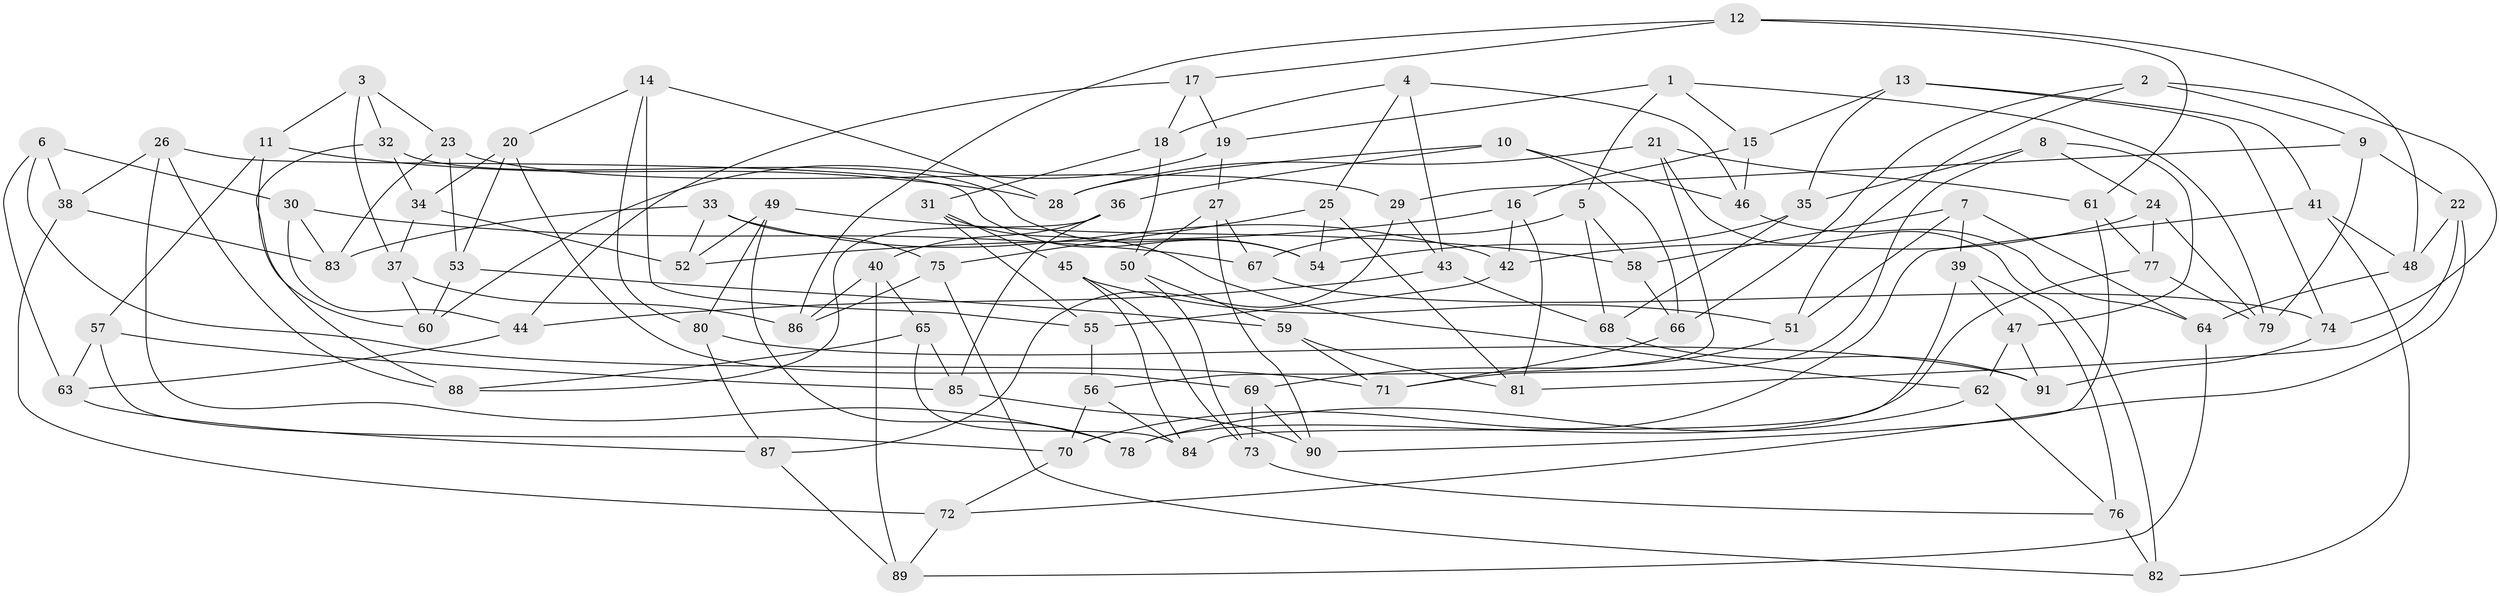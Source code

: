 // Generated by graph-tools (version 1.1) at 2025/27/03/09/25 03:27:02]
// undirected, 91 vertices, 182 edges
graph export_dot {
graph [start="1"]
  node [color=gray90,style=filled];
  1;
  2;
  3;
  4;
  5;
  6;
  7;
  8;
  9;
  10;
  11;
  12;
  13;
  14;
  15;
  16;
  17;
  18;
  19;
  20;
  21;
  22;
  23;
  24;
  25;
  26;
  27;
  28;
  29;
  30;
  31;
  32;
  33;
  34;
  35;
  36;
  37;
  38;
  39;
  40;
  41;
  42;
  43;
  44;
  45;
  46;
  47;
  48;
  49;
  50;
  51;
  52;
  53;
  54;
  55;
  56;
  57;
  58;
  59;
  60;
  61;
  62;
  63;
  64;
  65;
  66;
  67;
  68;
  69;
  70;
  71;
  72;
  73;
  74;
  75;
  76;
  77;
  78;
  79;
  80;
  81;
  82;
  83;
  84;
  85;
  86;
  87;
  88;
  89;
  90;
  91;
  1 -- 5;
  1 -- 19;
  1 -- 15;
  1 -- 79;
  2 -- 66;
  2 -- 9;
  2 -- 74;
  2 -- 51;
  3 -- 32;
  3 -- 37;
  3 -- 23;
  3 -- 11;
  4 -- 46;
  4 -- 25;
  4 -- 43;
  4 -- 18;
  5 -- 68;
  5 -- 58;
  5 -- 67;
  6 -- 30;
  6 -- 63;
  6 -- 71;
  6 -- 38;
  7 -- 64;
  7 -- 58;
  7 -- 51;
  7 -- 39;
  8 -- 24;
  8 -- 35;
  8 -- 71;
  8 -- 47;
  9 -- 22;
  9 -- 79;
  9 -- 29;
  10 -- 28;
  10 -- 36;
  10 -- 66;
  10 -- 46;
  11 -- 60;
  11 -- 28;
  11 -- 57;
  12 -- 86;
  12 -- 48;
  12 -- 17;
  12 -- 61;
  13 -- 41;
  13 -- 15;
  13 -- 74;
  13 -- 35;
  14 -- 80;
  14 -- 28;
  14 -- 20;
  14 -- 55;
  15 -- 16;
  15 -- 46;
  16 -- 52;
  16 -- 81;
  16 -- 42;
  17 -- 19;
  17 -- 44;
  17 -- 18;
  18 -- 31;
  18 -- 50;
  19 -- 27;
  19 -- 60;
  20 -- 34;
  20 -- 53;
  20 -- 69;
  21 -- 61;
  21 -- 56;
  21 -- 82;
  21 -- 28;
  22 -- 48;
  22 -- 72;
  22 -- 81;
  23 -- 83;
  23 -- 53;
  23 -- 29;
  24 -- 77;
  24 -- 42;
  24 -- 79;
  25 -- 81;
  25 -- 54;
  25 -- 75;
  26 -- 38;
  26 -- 78;
  26 -- 54;
  26 -- 88;
  27 -- 90;
  27 -- 67;
  27 -- 50;
  29 -- 87;
  29 -- 43;
  30 -- 83;
  30 -- 44;
  30 -- 67;
  31 -- 45;
  31 -- 62;
  31 -- 55;
  32 -- 54;
  32 -- 88;
  32 -- 34;
  33 -- 83;
  33 -- 52;
  33 -- 75;
  33 -- 42;
  34 -- 52;
  34 -- 37;
  35 -- 54;
  35 -- 68;
  36 -- 40;
  36 -- 88;
  36 -- 85;
  37 -- 86;
  37 -- 60;
  38 -- 72;
  38 -- 83;
  39 -- 76;
  39 -- 84;
  39 -- 47;
  40 -- 86;
  40 -- 65;
  40 -- 89;
  41 -- 48;
  41 -- 82;
  41 -- 70;
  42 -- 55;
  43 -- 68;
  43 -- 44;
  44 -- 63;
  45 -- 84;
  45 -- 73;
  45 -- 51;
  46 -- 64;
  47 -- 91;
  47 -- 62;
  48 -- 64;
  49 -- 80;
  49 -- 52;
  49 -- 58;
  49 -- 78;
  50 -- 59;
  50 -- 73;
  51 -- 69;
  53 -- 60;
  53 -- 59;
  55 -- 56;
  56 -- 70;
  56 -- 84;
  57 -- 63;
  57 -- 85;
  57 -- 70;
  58 -- 66;
  59 -- 71;
  59 -- 81;
  61 -- 77;
  61 -- 90;
  62 -- 78;
  62 -- 76;
  63 -- 87;
  64 -- 89;
  65 -- 85;
  65 -- 84;
  65 -- 88;
  66 -- 71;
  67 -- 74;
  68 -- 91;
  69 -- 73;
  69 -- 90;
  70 -- 72;
  72 -- 89;
  73 -- 76;
  74 -- 91;
  75 -- 82;
  75 -- 86;
  76 -- 82;
  77 -- 78;
  77 -- 79;
  80 -- 91;
  80 -- 87;
  85 -- 90;
  87 -- 89;
}

